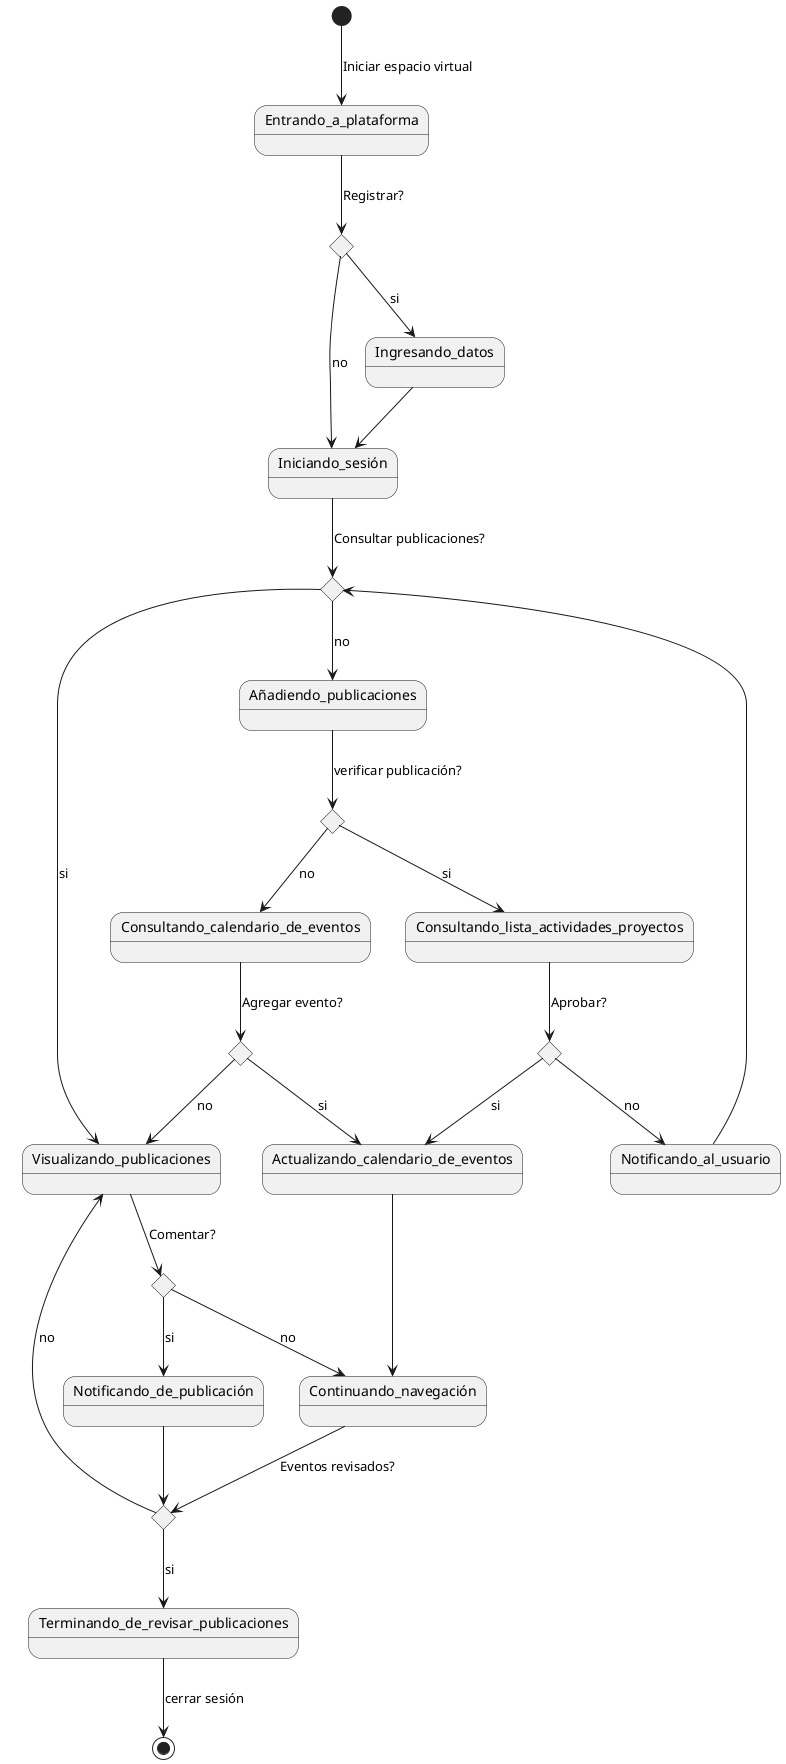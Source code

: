 @startuml Diagrama de Estado Proyecto
state c1 <<choice>>
state c2 <<choice>>
state c3 <<choice>>
state c4 <<choice>>
state c5 <<choice>>
state c6 <<choice>>
state c7 <<choice>>

[*] --> Entrando_a_plataforma: Iniciar espacio virtual
Entrando_a_plataforma-->c1:Registrar?
c1-->Ingresando_datos :si
c1-->Iniciando_sesión :no
Ingresando_datos-->Iniciando_sesión
Iniciando_sesión-->c2:Consultar publicaciones?
c2-->Visualizando_publicaciones :si
c2--> Añadiendo_publicaciones :no
Visualizando_publicaciones-->c3:Comentar?
c3-->Notificando_de_publicación :si
c3-->Continuando_navegación :no
Notificando_de_publicación-->c4
Continuando_navegación-->c4:Eventos revisados?
c4-->Terminando_de_revisar_publicaciones :si
Terminando_de_revisar_publicaciones-->[*] :cerrar sesión
c4--> Visualizando_publicaciones :no
Añadiendo_publicaciones-->c5: verificar publicación?
c5-->Consultando_lista_actividades_proyectos :si
c5-->Consultando_calendario_de_eventos :no
Consultando_lista_actividades_proyectos-->c6:Aprobar?
c6-->Actualizando_calendario_de_eventos :si
Actualizando_calendario_de_eventos-->Continuando_navegación
c6-->Notificando_al_usuario :no
Notificando_al_usuario-->c2
Consultando_calendario_de_eventos-->c7:Agregar evento?
c7-->Actualizando_calendario_de_eventos :si
c7--> Visualizando_publicaciones :no


@enduml